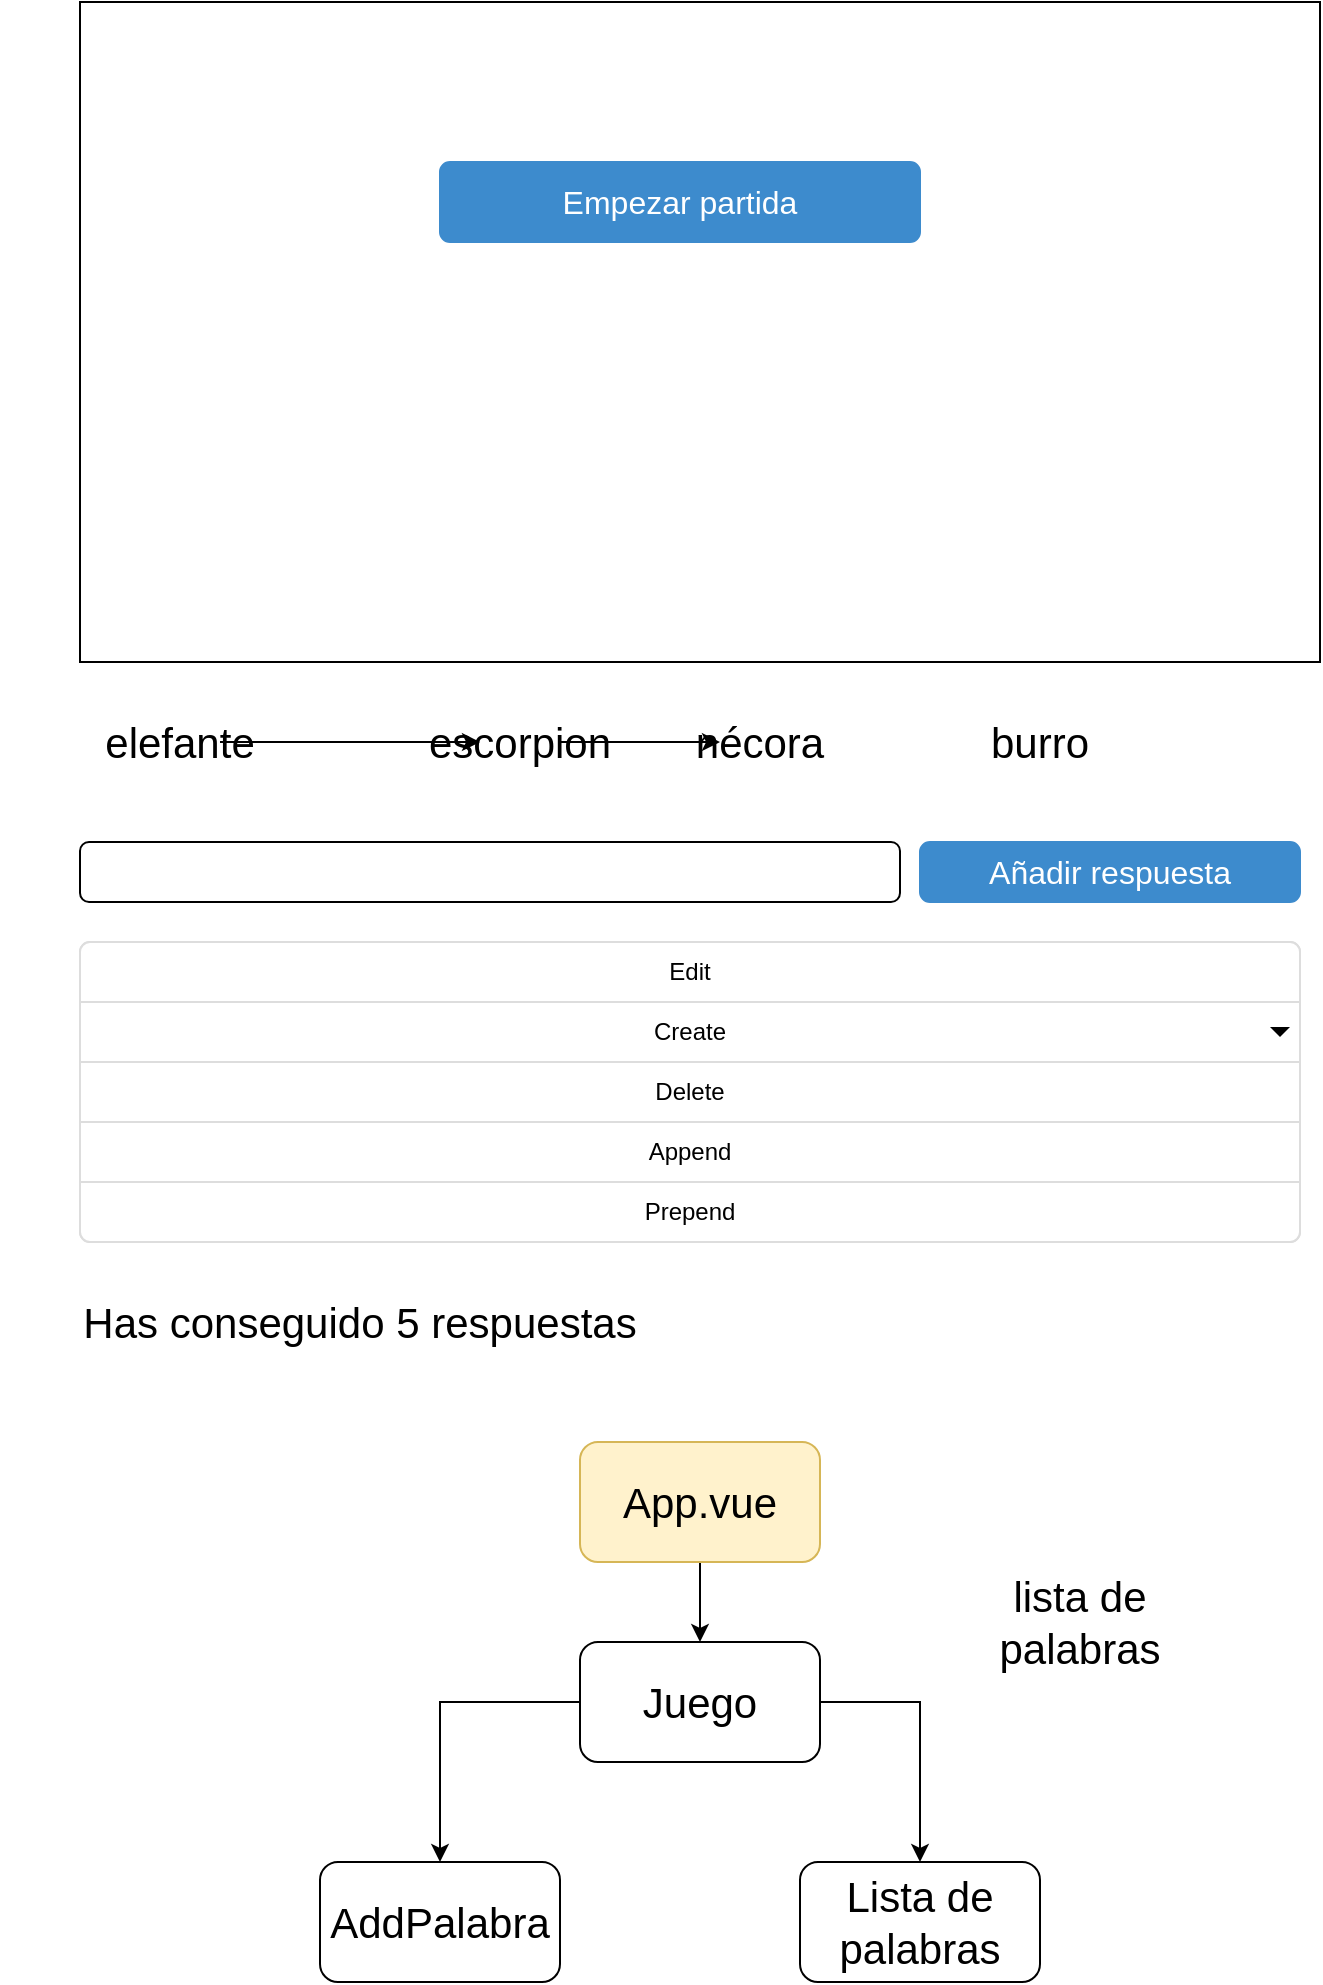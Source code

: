 <mxfile version="12.6.5" type="device"><diagram id="MOf6IhQMTpOJTzgBMI16" name="Page-1"><mxGraphModel dx="1995" dy="1185" grid="1" gridSize="10" guides="1" tooltips="1" connect="1" arrows="1" fold="1" page="1" pageScale="1" pageWidth="827" pageHeight="1169" math="0" shadow="0"><root><mxCell id="0"/><mxCell id="1" parent="0"/><mxCell id="vDLk6diaoH0RrPZu3BXj-4" value="" style="rounded=0;whiteSpace=wrap;html=1;" vertex="1" parent="1"><mxGeometry x="100" y="60" width="620" height="330" as="geometry"/></mxCell><mxCell id="vDLk6diaoH0RrPZu3BXj-1" value="" style="rounded=1;whiteSpace=wrap;html=1;" vertex="1" parent="1"><mxGeometry x="100" y="480" width="410" height="30" as="geometry"/></mxCell><mxCell id="vDLk6diaoH0RrPZu3BXj-3" value="Empezar partida" style="html=1;shadow=0;dashed=0;shape=mxgraph.bootstrap.rrect;rSize=5;fillColor=#3D8BCD;align=center;strokeColor=#3D8BCD;fontColor=#ffffff;fontSize=16;whiteSpace=wrap;" vertex="1" parent="1"><mxGeometry x="280" y="140" width="240" height="40" as="geometry"/></mxCell><mxCell id="vDLk6diaoH0RrPZu3BXj-6" value="Añadir respuesta" style="html=1;shadow=0;dashed=0;shape=mxgraph.bootstrap.rrect;rSize=5;fillColor=#3D8BCD;align=center;strokeColor=#3D8BCD;fontColor=#ffffff;fontSize=16;whiteSpace=wrap;" vertex="1" parent="1"><mxGeometry x="520" y="480" width="190" height="30" as="geometry"/></mxCell><mxCell id="vDLk6diaoH0RrPZu3BXj-10" style="edgeStyle=orthogonalEdgeStyle;rounded=0;orthogonalLoop=1;jettySize=auto;html=1;fontSize=21;" edge="1" parent="1" source="vDLk6diaoH0RrPZu3BXj-7" target="vDLk6diaoH0RrPZu3BXj-8"><mxGeometry relative="1" as="geometry"/></mxCell><mxCell id="vDLk6diaoH0RrPZu3BXj-7" value="elefante" style="text;html=1;strokeColor=none;fillColor=none;align=center;verticalAlign=middle;whiteSpace=wrap;rounded=0;fontSize=21;" vertex="1" parent="1"><mxGeometry x="130" y="420" width="40" height="20" as="geometry"/></mxCell><mxCell id="vDLk6diaoH0RrPZu3BXj-11" style="edgeStyle=orthogonalEdgeStyle;rounded=0;orthogonalLoop=1;jettySize=auto;html=1;entryX=0;entryY=0.5;entryDx=0;entryDy=0;fontSize=21;" edge="1" parent="1" source="vDLk6diaoH0RrPZu3BXj-8" target="vDLk6diaoH0RrPZu3BXj-9"><mxGeometry relative="1" as="geometry"/></mxCell><mxCell id="vDLk6diaoH0RrPZu3BXj-8" value="escorpion" style="text;html=1;strokeColor=none;fillColor=none;align=center;verticalAlign=middle;whiteSpace=wrap;rounded=0;fontSize=21;" vertex="1" parent="1"><mxGeometry x="300" y="420" width="40" height="20" as="geometry"/></mxCell><mxCell id="vDLk6diaoH0RrPZu3BXj-9" value="nécora" style="text;html=1;strokeColor=none;fillColor=none;align=center;verticalAlign=middle;whiteSpace=wrap;rounded=0;fontSize=21;" vertex="1" parent="1"><mxGeometry x="420" y="420" width="40" height="20" as="geometry"/></mxCell><mxCell id="vDLk6diaoH0RrPZu3BXj-12" value="burro" style="text;html=1;strokeColor=none;fillColor=none;align=center;verticalAlign=middle;whiteSpace=wrap;rounded=0;fontSize=21;" vertex="1" parent="1"><mxGeometry x="560" y="420" width="40" height="20" as="geometry"/></mxCell><mxCell id="vDLk6diaoH0RrPZu3BXj-13" value="" style="html=1;shadow=0;dashed=0;shape=mxgraph.bootstrap.rrect;rSize=5;strokeColor=#dddddd;html=1;whiteSpace=wrap;fillColor=#ffffff;fontSize=21;" vertex="1" parent="1"><mxGeometry x="100" y="530" width="610" height="150" as="geometry"/></mxCell><mxCell id="vDLk6diaoH0RrPZu3BXj-14" value="Edit" style="strokeColor=inherit;fillColor=inherit;gradientColor=inherit;html=1;shadow=0;dashed=0;shape=mxgraph.bootstrap.topButton;rSize=5;perimeter=none;whiteSpace=wrap;resizeWidth=1;" vertex="1" parent="vDLk6diaoH0RrPZu3BXj-13"><mxGeometry width="610" height="30" relative="1" as="geometry"/></mxCell><mxCell id="vDLk6diaoH0RrPZu3BXj-15" value="Create" style="strokeColor=inherit;fillColor=inherit;gradientColor=inherit;html=1;shadow=0;dashed=0;shape=mxgraph.bootstrap.rect;perimeter=none;whiteSpace=wrap;resizeWidth=1;" vertex="1" parent="vDLk6diaoH0RrPZu3BXj-13"><mxGeometry width="610" height="30" relative="1" as="geometry"><mxPoint y="30" as="offset"/></mxGeometry></mxCell><mxCell id="vDLk6diaoH0RrPZu3BXj-16" value="" style="shape=triangle;direction=south;fillColor=#000000;strokeColor=none;perimeter=none;" vertex="1" parent="vDLk6diaoH0RrPZu3BXj-15"><mxGeometry x="1" y="0.5" width="10" height="5" relative="1" as="geometry"><mxPoint x="-15" y="-2.5" as="offset"/></mxGeometry></mxCell><mxCell id="vDLk6diaoH0RrPZu3BXj-17" value="Delete" style="strokeColor=inherit;fillColor=inherit;gradientColor=inherit;html=1;shadow=0;dashed=0;shape=mxgraph.bootstrap.rect;perimeter=none;whiteSpace=wrap;resizeWidth=1;" vertex="1" parent="vDLk6diaoH0RrPZu3BXj-13"><mxGeometry width="610" height="30" relative="1" as="geometry"><mxPoint y="60" as="offset"/></mxGeometry></mxCell><mxCell id="vDLk6diaoH0RrPZu3BXj-18" value="Append" style="strokeColor=inherit;fillColor=inherit;gradientColor=inherit;html=1;shadow=0;dashed=0;shape=mxgraph.bootstrap.rect;perimeter=none;whiteSpace=wrap;resizeWidth=1;" vertex="1" parent="vDLk6diaoH0RrPZu3BXj-13"><mxGeometry width="610" height="30" relative="1" as="geometry"><mxPoint y="90" as="offset"/></mxGeometry></mxCell><mxCell id="vDLk6diaoH0RrPZu3BXj-19" value="Prepend" style="strokeColor=inherit;fillColor=inherit;gradientColor=inherit;html=1;shadow=0;dashed=0;shape=mxgraph.bootstrap.bottomButton;rSize=5;perimeter=none;whiteSpace=wrap;resizeWidth=1;" vertex="1" parent="vDLk6diaoH0RrPZu3BXj-13"><mxGeometry y="1" width="610" height="30" relative="1" as="geometry"><mxPoint y="-30" as="offset"/></mxGeometry></mxCell><mxCell id="vDLk6diaoH0RrPZu3BXj-20" value="Has conseguido 5 respuestas" style="text;html=1;strokeColor=none;fillColor=none;align=center;verticalAlign=middle;whiteSpace=wrap;rounded=0;fontSize=21;" vertex="1" parent="1"><mxGeometry x="60" y="710" width="360" height="20" as="geometry"/></mxCell><mxCell id="vDLk6diaoH0RrPZu3BXj-23" style="edgeStyle=orthogonalEdgeStyle;rounded=0;orthogonalLoop=1;jettySize=auto;html=1;entryX=0.5;entryY=0;entryDx=0;entryDy=0;fontSize=21;" edge="1" parent="1" source="vDLk6diaoH0RrPZu3BXj-21" target="vDLk6diaoH0RrPZu3BXj-22"><mxGeometry relative="1" as="geometry"/></mxCell><mxCell id="vDLk6diaoH0RrPZu3BXj-21" value="App.vue" style="rounded=1;whiteSpace=wrap;html=1;fontSize=21;fillColor=#fff2cc;strokeColor=#d6b656;" vertex="1" parent="1"><mxGeometry x="350" y="780" width="120" height="60" as="geometry"/></mxCell><mxCell id="vDLk6diaoH0RrPZu3BXj-25" style="edgeStyle=orthogonalEdgeStyle;rounded=0;orthogonalLoop=1;jettySize=auto;html=1;entryX=0.5;entryY=0;entryDx=0;entryDy=0;fontSize=21;" edge="1" parent="1" source="vDLk6diaoH0RrPZu3BXj-22" target="vDLk6diaoH0RrPZu3BXj-24"><mxGeometry relative="1" as="geometry"/></mxCell><mxCell id="vDLk6diaoH0RrPZu3BXj-27" style="edgeStyle=orthogonalEdgeStyle;rounded=0;orthogonalLoop=1;jettySize=auto;html=1;entryX=0.5;entryY=0;entryDx=0;entryDy=0;fontSize=21;exitX=1;exitY=0.5;exitDx=0;exitDy=0;" edge="1" parent="1" source="vDLk6diaoH0RrPZu3BXj-22" target="vDLk6diaoH0RrPZu3BXj-26"><mxGeometry relative="1" as="geometry"/></mxCell><mxCell id="vDLk6diaoH0RrPZu3BXj-22" value="Juego" style="rounded=1;whiteSpace=wrap;html=1;fontSize=21;" vertex="1" parent="1"><mxGeometry x="350" y="880" width="120" height="60" as="geometry"/></mxCell><mxCell id="vDLk6diaoH0RrPZu3BXj-24" value="AddPalabra" style="rounded=1;whiteSpace=wrap;html=1;fontSize=21;" vertex="1" parent="1"><mxGeometry x="220" y="990" width="120" height="60" as="geometry"/></mxCell><mxCell id="vDLk6diaoH0RrPZu3BXj-26" value="Lista de palabras" style="rounded=1;whiteSpace=wrap;html=1;fontSize=21;" vertex="1" parent="1"><mxGeometry x="460" y="990" width="120" height="60" as="geometry"/></mxCell><mxCell id="vDLk6diaoH0RrPZu3BXj-28" value="lista de palabras" style="text;html=1;strokeColor=none;fillColor=none;align=center;verticalAlign=middle;whiteSpace=wrap;rounded=0;fontSize=21;" vertex="1" parent="1"><mxGeometry x="580" y="860" width="40" height="20" as="geometry"/></mxCell></root></mxGraphModel></diagram></mxfile>